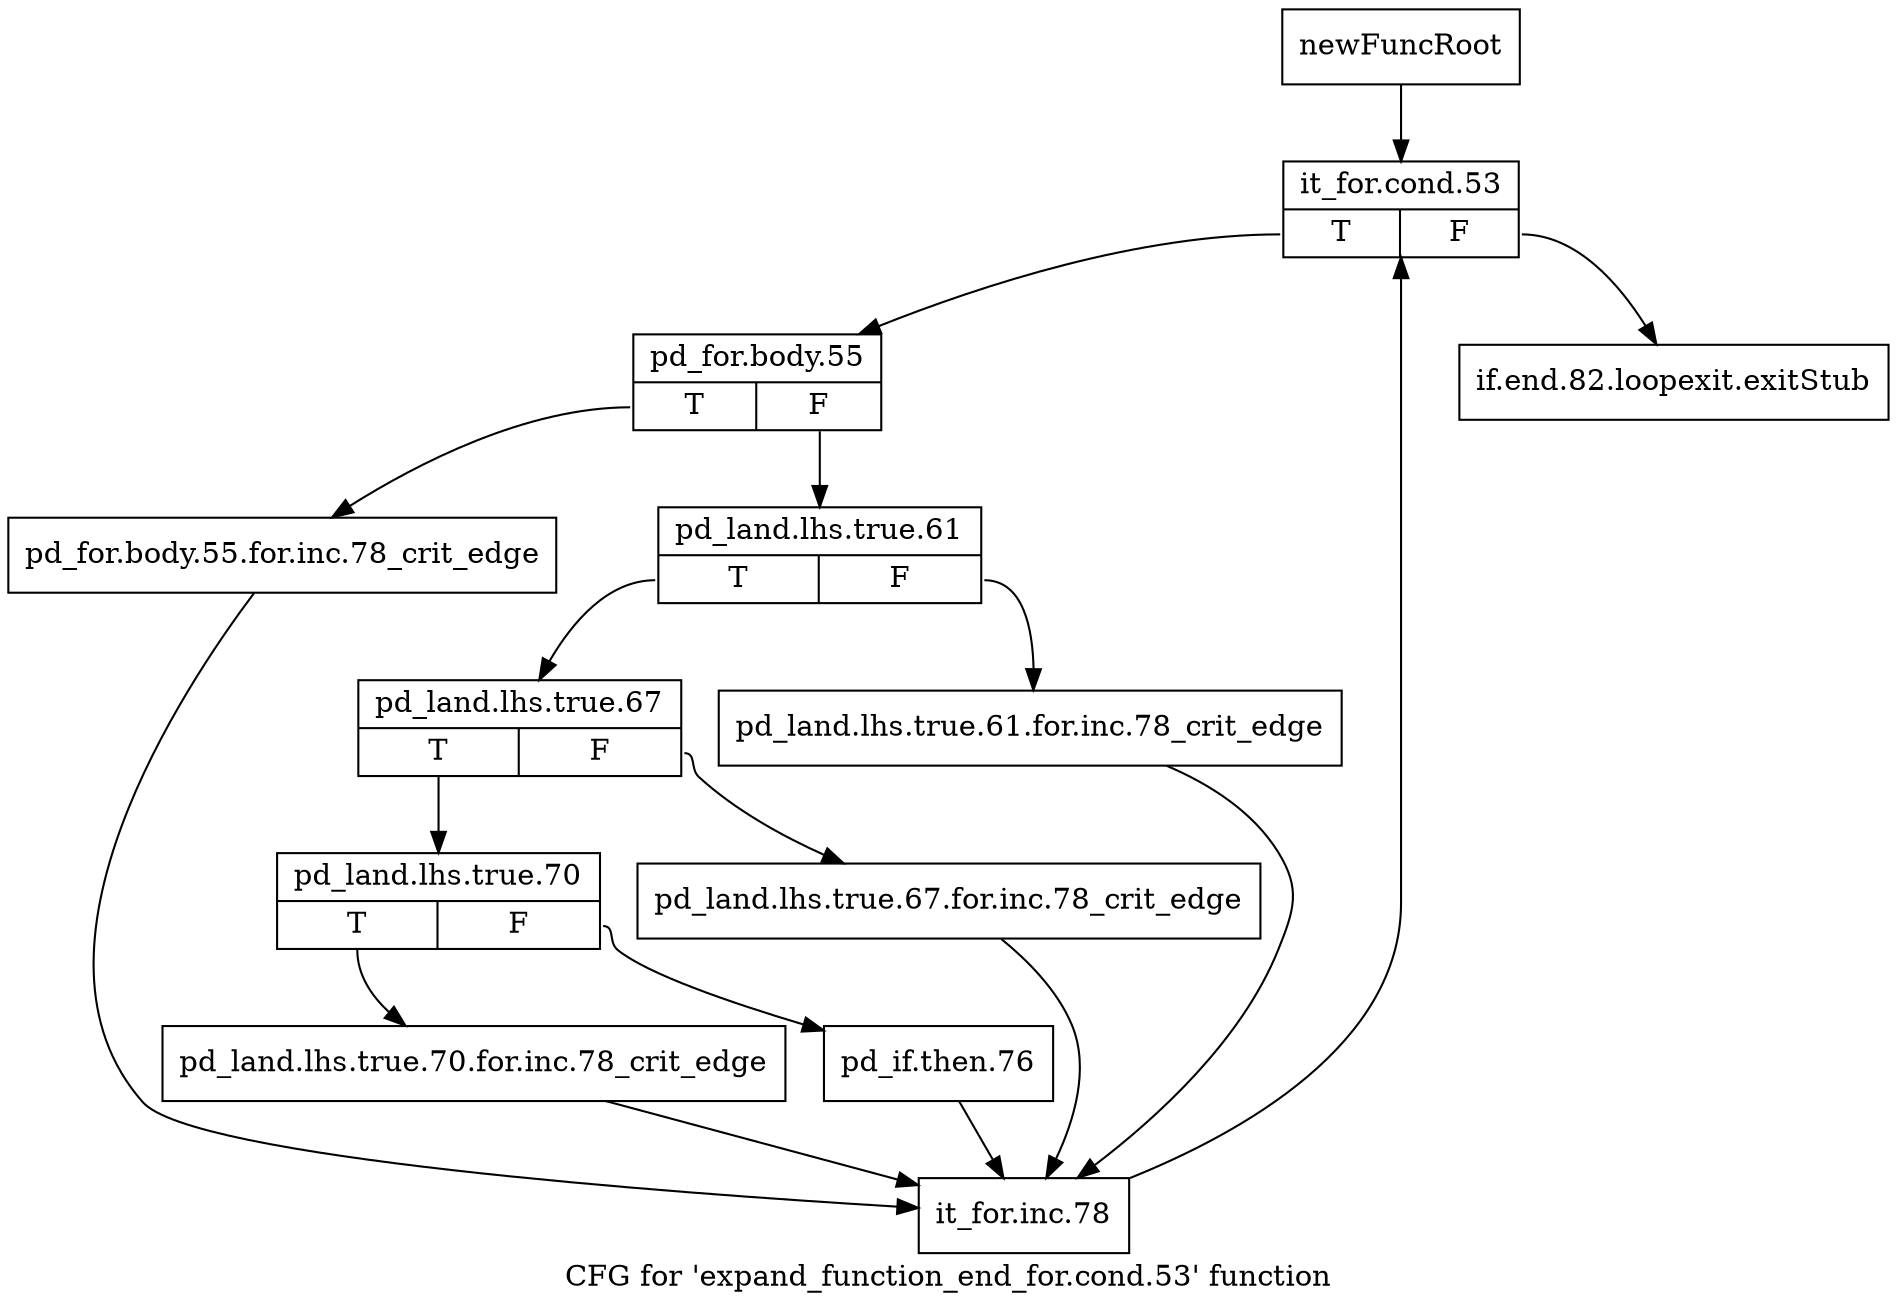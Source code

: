 digraph "CFG for 'expand_function_end_for.cond.53' function" {
	label="CFG for 'expand_function_end_for.cond.53' function";

	Node0xb053690 [shape=record,label="{newFuncRoot}"];
	Node0xb053690 -> Node0xb053730;
	Node0xb0536e0 [shape=record,label="{if.end.82.loopexit.exitStub}"];
	Node0xb053730 [shape=record,label="{it_for.cond.53|{<s0>T|<s1>F}}"];
	Node0xb053730:s0 -> Node0xb053780;
	Node0xb053730:s1 -> Node0xb0536e0;
	Node0xb053780 [shape=record,label="{pd_for.body.55|{<s0>T|<s1>F}}"];
	Node0xb053780:s0 -> Node0xb053a00;
	Node0xb053780:s1 -> Node0xb0537d0;
	Node0xb0537d0 [shape=record,label="{pd_land.lhs.true.61|{<s0>T|<s1>F}}"];
	Node0xb0537d0:s0 -> Node0xb053870;
	Node0xb0537d0:s1 -> Node0xb053820;
	Node0xb053820 [shape=record,label="{pd_land.lhs.true.61.for.inc.78_crit_edge}"];
	Node0xb053820 -> Node0xb053a50;
	Node0xb053870 [shape=record,label="{pd_land.lhs.true.67|{<s0>T|<s1>F}}"];
	Node0xb053870:s0 -> Node0xb053910;
	Node0xb053870:s1 -> Node0xb0538c0;
	Node0xb0538c0 [shape=record,label="{pd_land.lhs.true.67.for.inc.78_crit_edge}"];
	Node0xb0538c0 -> Node0xb053a50;
	Node0xb053910 [shape=record,label="{pd_land.lhs.true.70|{<s0>T|<s1>F}}"];
	Node0xb053910:s0 -> Node0xb0539b0;
	Node0xb053910:s1 -> Node0xb053960;
	Node0xb053960 [shape=record,label="{pd_if.then.76}"];
	Node0xb053960 -> Node0xb053a50;
	Node0xb0539b0 [shape=record,label="{pd_land.lhs.true.70.for.inc.78_crit_edge}"];
	Node0xb0539b0 -> Node0xb053a50;
	Node0xb053a00 [shape=record,label="{pd_for.body.55.for.inc.78_crit_edge}"];
	Node0xb053a00 -> Node0xb053a50;
	Node0xb053a50 [shape=record,label="{it_for.inc.78}"];
	Node0xb053a50 -> Node0xb053730;
}
